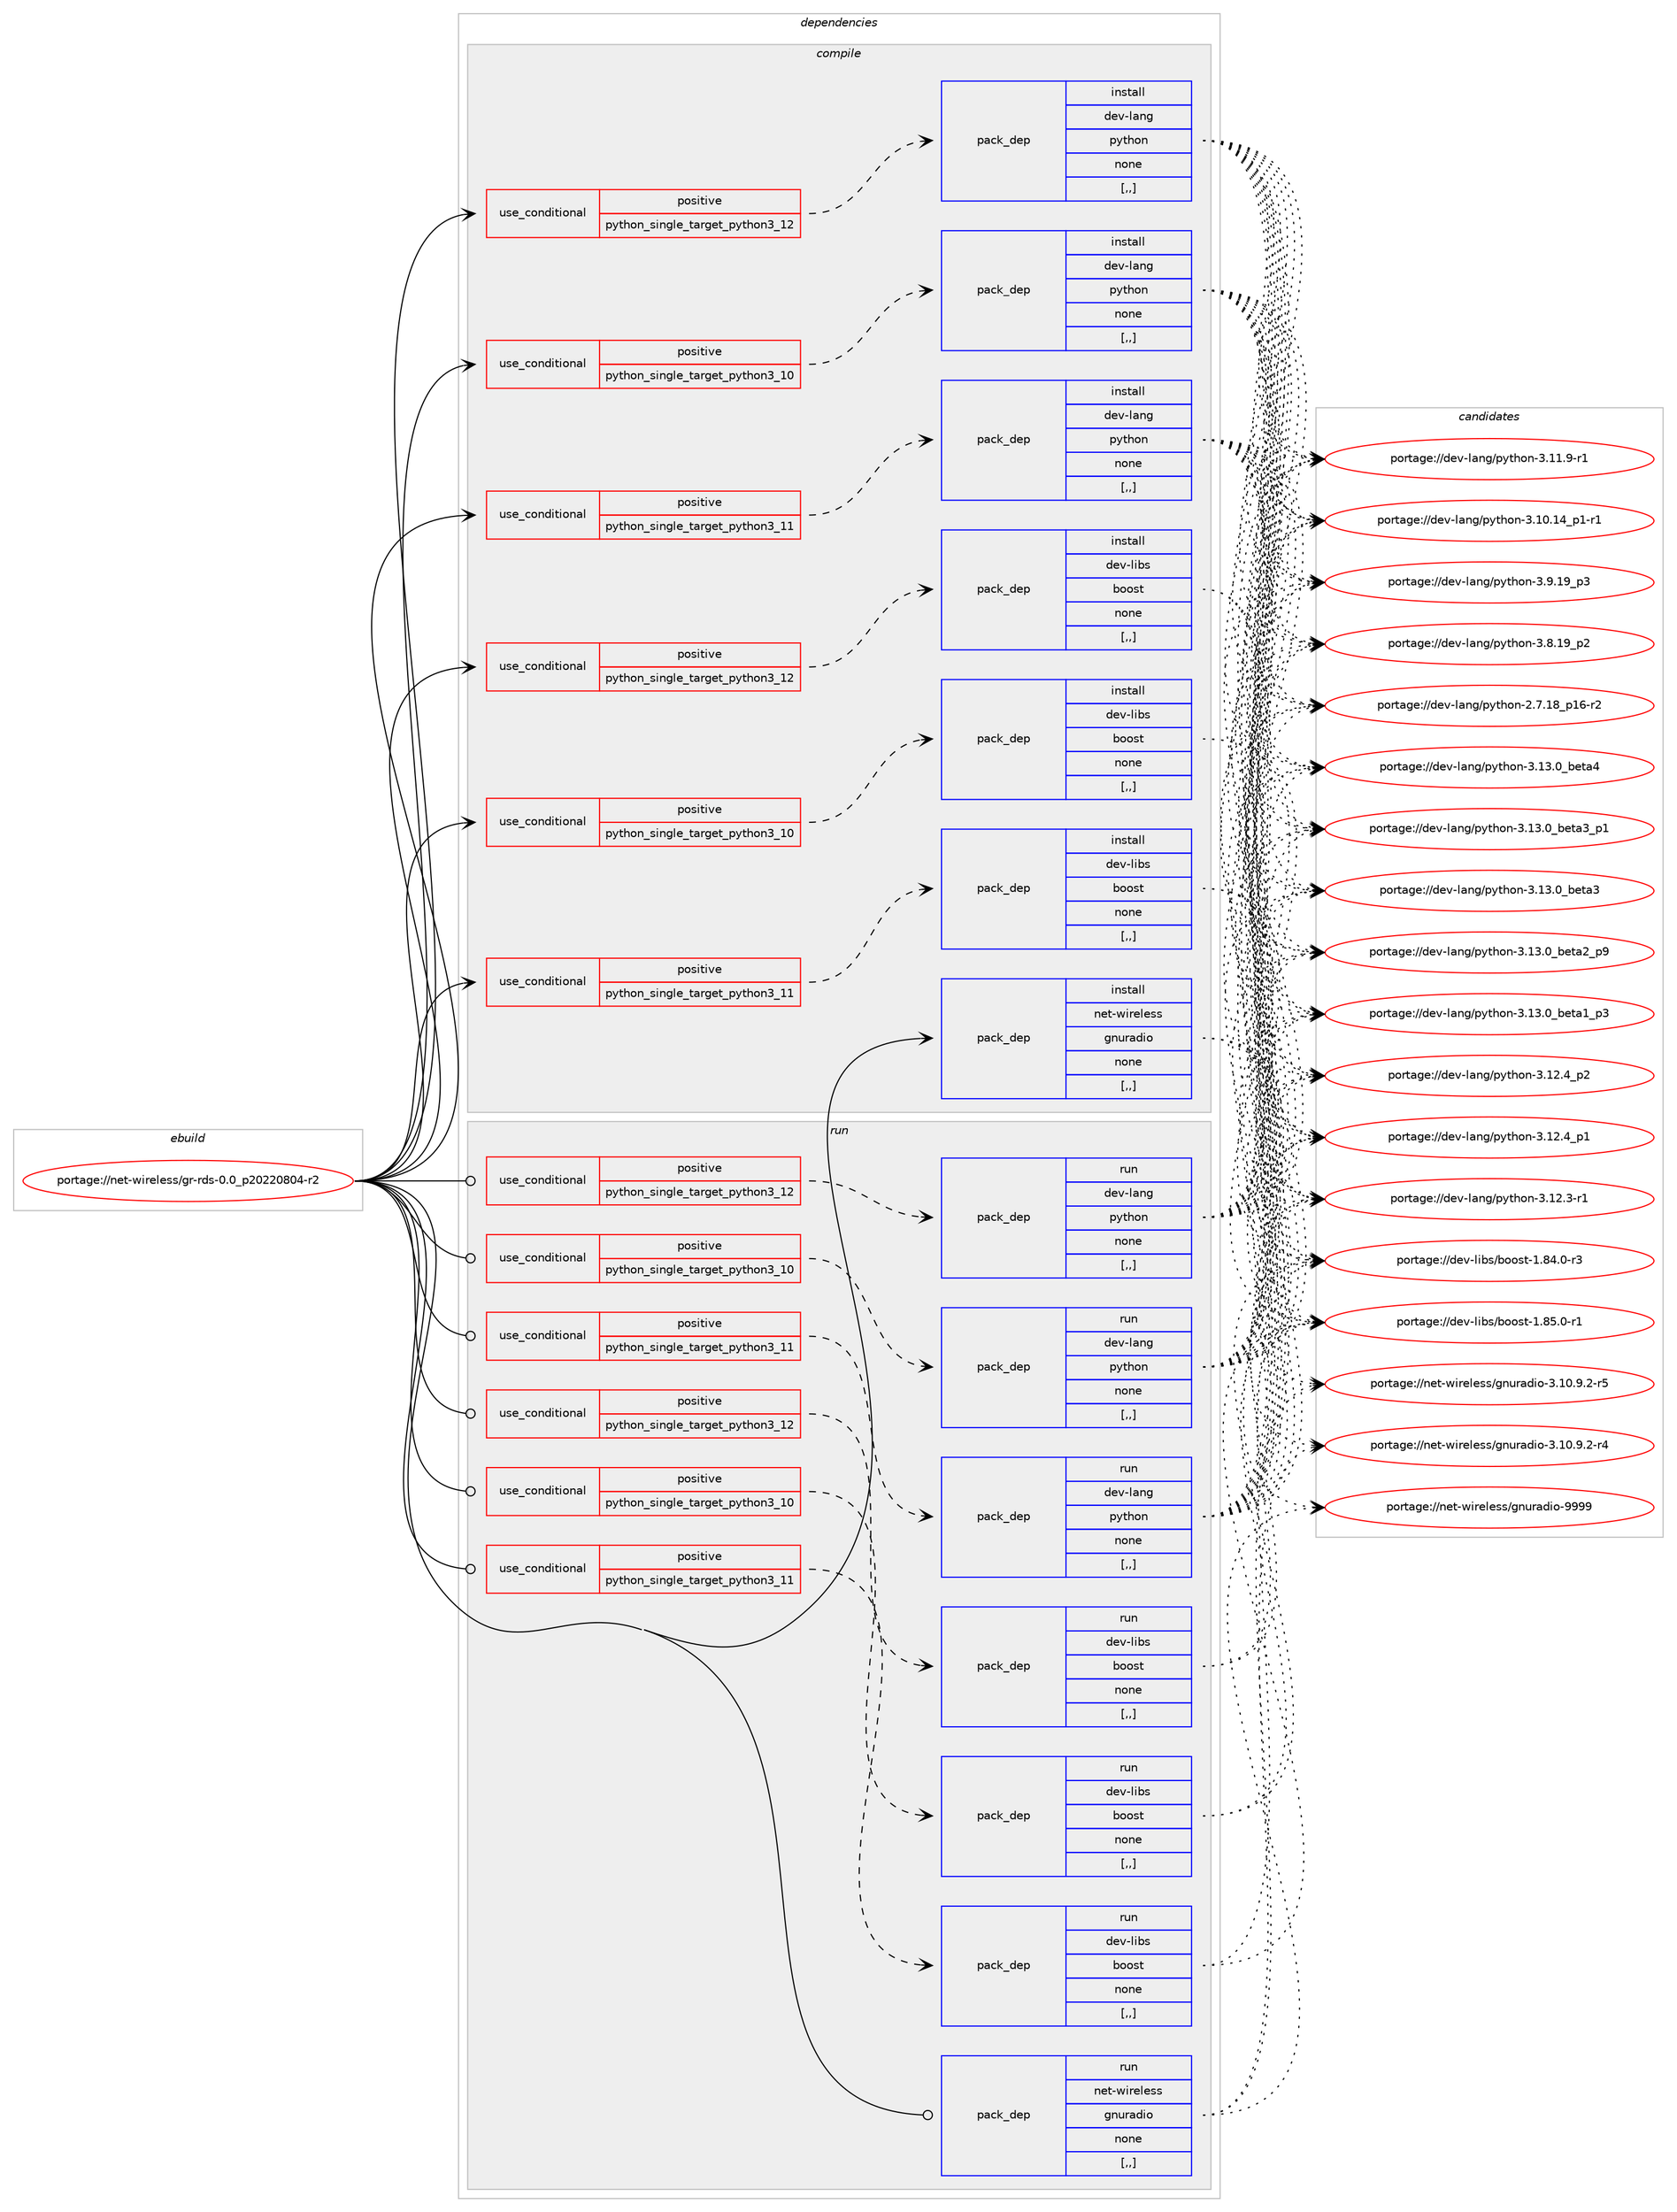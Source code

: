 digraph prolog {

# *************
# Graph options
# *************

newrank=true;
concentrate=true;
compound=true;
graph [rankdir=LR,fontname=Helvetica,fontsize=10,ranksep=1.5];#, ranksep=2.5, nodesep=0.2];
edge  [arrowhead=vee];
node  [fontname=Helvetica,fontsize=10];

# **********
# The ebuild
# **********

subgraph cluster_leftcol {
color=gray;
label=<<i>ebuild</i>>;
id [label="portage://net-wireless/gr-rds-0.0_p20220804-r2", color=red, width=4, href="../net-wireless/gr-rds-0.0_p20220804-r2.svg"];
}

# ****************
# The dependencies
# ****************

subgraph cluster_midcol {
color=gray;
label=<<i>dependencies</i>>;
subgraph cluster_compile {
fillcolor="#eeeeee";
style=filled;
label=<<i>compile</i>>;
subgraph cond103083 {
dependency389085 [label=<<TABLE BORDER="0" CELLBORDER="1" CELLSPACING="0" CELLPADDING="4"><TR><TD ROWSPAN="3" CELLPADDING="10">use_conditional</TD></TR><TR><TD>positive</TD></TR><TR><TD>python_single_target_python3_10</TD></TR></TABLE>>, shape=none, color=red];
subgraph pack283211 {
dependency389086 [label=<<TABLE BORDER="0" CELLBORDER="1" CELLSPACING="0" CELLPADDING="4" WIDTH="220"><TR><TD ROWSPAN="6" CELLPADDING="30">pack_dep</TD></TR><TR><TD WIDTH="110">install</TD></TR><TR><TD>dev-lang</TD></TR><TR><TD>python</TD></TR><TR><TD>none</TD></TR><TR><TD>[,,]</TD></TR></TABLE>>, shape=none, color=blue];
}
dependency389085:e -> dependency389086:w [weight=20,style="dashed",arrowhead="vee"];
}
id:e -> dependency389085:w [weight=20,style="solid",arrowhead="vee"];
subgraph cond103084 {
dependency389087 [label=<<TABLE BORDER="0" CELLBORDER="1" CELLSPACING="0" CELLPADDING="4"><TR><TD ROWSPAN="3" CELLPADDING="10">use_conditional</TD></TR><TR><TD>positive</TD></TR><TR><TD>python_single_target_python3_10</TD></TR></TABLE>>, shape=none, color=red];
subgraph pack283212 {
dependency389088 [label=<<TABLE BORDER="0" CELLBORDER="1" CELLSPACING="0" CELLPADDING="4" WIDTH="220"><TR><TD ROWSPAN="6" CELLPADDING="30">pack_dep</TD></TR><TR><TD WIDTH="110">install</TD></TR><TR><TD>dev-libs</TD></TR><TR><TD>boost</TD></TR><TR><TD>none</TD></TR><TR><TD>[,,]</TD></TR></TABLE>>, shape=none, color=blue];
}
dependency389087:e -> dependency389088:w [weight=20,style="dashed",arrowhead="vee"];
}
id:e -> dependency389087:w [weight=20,style="solid",arrowhead="vee"];
subgraph cond103085 {
dependency389089 [label=<<TABLE BORDER="0" CELLBORDER="1" CELLSPACING="0" CELLPADDING="4"><TR><TD ROWSPAN="3" CELLPADDING="10">use_conditional</TD></TR><TR><TD>positive</TD></TR><TR><TD>python_single_target_python3_11</TD></TR></TABLE>>, shape=none, color=red];
subgraph pack283213 {
dependency389090 [label=<<TABLE BORDER="0" CELLBORDER="1" CELLSPACING="0" CELLPADDING="4" WIDTH="220"><TR><TD ROWSPAN="6" CELLPADDING="30">pack_dep</TD></TR><TR><TD WIDTH="110">install</TD></TR><TR><TD>dev-lang</TD></TR><TR><TD>python</TD></TR><TR><TD>none</TD></TR><TR><TD>[,,]</TD></TR></TABLE>>, shape=none, color=blue];
}
dependency389089:e -> dependency389090:w [weight=20,style="dashed",arrowhead="vee"];
}
id:e -> dependency389089:w [weight=20,style="solid",arrowhead="vee"];
subgraph cond103086 {
dependency389091 [label=<<TABLE BORDER="0" CELLBORDER="1" CELLSPACING="0" CELLPADDING="4"><TR><TD ROWSPAN="3" CELLPADDING="10">use_conditional</TD></TR><TR><TD>positive</TD></TR><TR><TD>python_single_target_python3_11</TD></TR></TABLE>>, shape=none, color=red];
subgraph pack283214 {
dependency389092 [label=<<TABLE BORDER="0" CELLBORDER="1" CELLSPACING="0" CELLPADDING="4" WIDTH="220"><TR><TD ROWSPAN="6" CELLPADDING="30">pack_dep</TD></TR><TR><TD WIDTH="110">install</TD></TR><TR><TD>dev-libs</TD></TR><TR><TD>boost</TD></TR><TR><TD>none</TD></TR><TR><TD>[,,]</TD></TR></TABLE>>, shape=none, color=blue];
}
dependency389091:e -> dependency389092:w [weight=20,style="dashed",arrowhead="vee"];
}
id:e -> dependency389091:w [weight=20,style="solid",arrowhead="vee"];
subgraph cond103087 {
dependency389093 [label=<<TABLE BORDER="0" CELLBORDER="1" CELLSPACING="0" CELLPADDING="4"><TR><TD ROWSPAN="3" CELLPADDING="10">use_conditional</TD></TR><TR><TD>positive</TD></TR><TR><TD>python_single_target_python3_12</TD></TR></TABLE>>, shape=none, color=red];
subgraph pack283215 {
dependency389094 [label=<<TABLE BORDER="0" CELLBORDER="1" CELLSPACING="0" CELLPADDING="4" WIDTH="220"><TR><TD ROWSPAN="6" CELLPADDING="30">pack_dep</TD></TR><TR><TD WIDTH="110">install</TD></TR><TR><TD>dev-lang</TD></TR><TR><TD>python</TD></TR><TR><TD>none</TD></TR><TR><TD>[,,]</TD></TR></TABLE>>, shape=none, color=blue];
}
dependency389093:e -> dependency389094:w [weight=20,style="dashed",arrowhead="vee"];
}
id:e -> dependency389093:w [weight=20,style="solid",arrowhead="vee"];
subgraph cond103088 {
dependency389095 [label=<<TABLE BORDER="0" CELLBORDER="1" CELLSPACING="0" CELLPADDING="4"><TR><TD ROWSPAN="3" CELLPADDING="10">use_conditional</TD></TR><TR><TD>positive</TD></TR><TR><TD>python_single_target_python3_12</TD></TR></TABLE>>, shape=none, color=red];
subgraph pack283216 {
dependency389096 [label=<<TABLE BORDER="0" CELLBORDER="1" CELLSPACING="0" CELLPADDING="4" WIDTH="220"><TR><TD ROWSPAN="6" CELLPADDING="30">pack_dep</TD></TR><TR><TD WIDTH="110">install</TD></TR><TR><TD>dev-libs</TD></TR><TR><TD>boost</TD></TR><TR><TD>none</TD></TR><TR><TD>[,,]</TD></TR></TABLE>>, shape=none, color=blue];
}
dependency389095:e -> dependency389096:w [weight=20,style="dashed",arrowhead="vee"];
}
id:e -> dependency389095:w [weight=20,style="solid",arrowhead="vee"];
subgraph pack283217 {
dependency389097 [label=<<TABLE BORDER="0" CELLBORDER="1" CELLSPACING="0" CELLPADDING="4" WIDTH="220"><TR><TD ROWSPAN="6" CELLPADDING="30">pack_dep</TD></TR><TR><TD WIDTH="110">install</TD></TR><TR><TD>net-wireless</TD></TR><TR><TD>gnuradio</TD></TR><TR><TD>none</TD></TR><TR><TD>[,,]</TD></TR></TABLE>>, shape=none, color=blue];
}
id:e -> dependency389097:w [weight=20,style="solid",arrowhead="vee"];
}
subgraph cluster_compileandrun {
fillcolor="#eeeeee";
style=filled;
label=<<i>compile and run</i>>;
}
subgraph cluster_run {
fillcolor="#eeeeee";
style=filled;
label=<<i>run</i>>;
subgraph cond103089 {
dependency389098 [label=<<TABLE BORDER="0" CELLBORDER="1" CELLSPACING="0" CELLPADDING="4"><TR><TD ROWSPAN="3" CELLPADDING="10">use_conditional</TD></TR><TR><TD>positive</TD></TR><TR><TD>python_single_target_python3_10</TD></TR></TABLE>>, shape=none, color=red];
subgraph pack283218 {
dependency389099 [label=<<TABLE BORDER="0" CELLBORDER="1" CELLSPACING="0" CELLPADDING="4" WIDTH="220"><TR><TD ROWSPAN="6" CELLPADDING="30">pack_dep</TD></TR><TR><TD WIDTH="110">run</TD></TR><TR><TD>dev-lang</TD></TR><TR><TD>python</TD></TR><TR><TD>none</TD></TR><TR><TD>[,,]</TD></TR></TABLE>>, shape=none, color=blue];
}
dependency389098:e -> dependency389099:w [weight=20,style="dashed",arrowhead="vee"];
}
id:e -> dependency389098:w [weight=20,style="solid",arrowhead="odot"];
subgraph cond103090 {
dependency389100 [label=<<TABLE BORDER="0" CELLBORDER="1" CELLSPACING="0" CELLPADDING="4"><TR><TD ROWSPAN="3" CELLPADDING="10">use_conditional</TD></TR><TR><TD>positive</TD></TR><TR><TD>python_single_target_python3_10</TD></TR></TABLE>>, shape=none, color=red];
subgraph pack283219 {
dependency389101 [label=<<TABLE BORDER="0" CELLBORDER="1" CELLSPACING="0" CELLPADDING="4" WIDTH="220"><TR><TD ROWSPAN="6" CELLPADDING="30">pack_dep</TD></TR><TR><TD WIDTH="110">run</TD></TR><TR><TD>dev-libs</TD></TR><TR><TD>boost</TD></TR><TR><TD>none</TD></TR><TR><TD>[,,]</TD></TR></TABLE>>, shape=none, color=blue];
}
dependency389100:e -> dependency389101:w [weight=20,style="dashed",arrowhead="vee"];
}
id:e -> dependency389100:w [weight=20,style="solid",arrowhead="odot"];
subgraph cond103091 {
dependency389102 [label=<<TABLE BORDER="0" CELLBORDER="1" CELLSPACING="0" CELLPADDING="4"><TR><TD ROWSPAN="3" CELLPADDING="10">use_conditional</TD></TR><TR><TD>positive</TD></TR><TR><TD>python_single_target_python3_11</TD></TR></TABLE>>, shape=none, color=red];
subgraph pack283220 {
dependency389103 [label=<<TABLE BORDER="0" CELLBORDER="1" CELLSPACING="0" CELLPADDING="4" WIDTH="220"><TR><TD ROWSPAN="6" CELLPADDING="30">pack_dep</TD></TR><TR><TD WIDTH="110">run</TD></TR><TR><TD>dev-lang</TD></TR><TR><TD>python</TD></TR><TR><TD>none</TD></TR><TR><TD>[,,]</TD></TR></TABLE>>, shape=none, color=blue];
}
dependency389102:e -> dependency389103:w [weight=20,style="dashed",arrowhead="vee"];
}
id:e -> dependency389102:w [weight=20,style="solid",arrowhead="odot"];
subgraph cond103092 {
dependency389104 [label=<<TABLE BORDER="0" CELLBORDER="1" CELLSPACING="0" CELLPADDING="4"><TR><TD ROWSPAN="3" CELLPADDING="10">use_conditional</TD></TR><TR><TD>positive</TD></TR><TR><TD>python_single_target_python3_11</TD></TR></TABLE>>, shape=none, color=red];
subgraph pack283221 {
dependency389105 [label=<<TABLE BORDER="0" CELLBORDER="1" CELLSPACING="0" CELLPADDING="4" WIDTH="220"><TR><TD ROWSPAN="6" CELLPADDING="30">pack_dep</TD></TR><TR><TD WIDTH="110">run</TD></TR><TR><TD>dev-libs</TD></TR><TR><TD>boost</TD></TR><TR><TD>none</TD></TR><TR><TD>[,,]</TD></TR></TABLE>>, shape=none, color=blue];
}
dependency389104:e -> dependency389105:w [weight=20,style="dashed",arrowhead="vee"];
}
id:e -> dependency389104:w [weight=20,style="solid",arrowhead="odot"];
subgraph cond103093 {
dependency389106 [label=<<TABLE BORDER="0" CELLBORDER="1" CELLSPACING="0" CELLPADDING="4"><TR><TD ROWSPAN="3" CELLPADDING="10">use_conditional</TD></TR><TR><TD>positive</TD></TR><TR><TD>python_single_target_python3_12</TD></TR></TABLE>>, shape=none, color=red];
subgraph pack283222 {
dependency389107 [label=<<TABLE BORDER="0" CELLBORDER="1" CELLSPACING="0" CELLPADDING="4" WIDTH="220"><TR><TD ROWSPAN="6" CELLPADDING="30">pack_dep</TD></TR><TR><TD WIDTH="110">run</TD></TR><TR><TD>dev-lang</TD></TR><TR><TD>python</TD></TR><TR><TD>none</TD></TR><TR><TD>[,,]</TD></TR></TABLE>>, shape=none, color=blue];
}
dependency389106:e -> dependency389107:w [weight=20,style="dashed",arrowhead="vee"];
}
id:e -> dependency389106:w [weight=20,style="solid",arrowhead="odot"];
subgraph cond103094 {
dependency389108 [label=<<TABLE BORDER="0" CELLBORDER="1" CELLSPACING="0" CELLPADDING="4"><TR><TD ROWSPAN="3" CELLPADDING="10">use_conditional</TD></TR><TR><TD>positive</TD></TR><TR><TD>python_single_target_python3_12</TD></TR></TABLE>>, shape=none, color=red];
subgraph pack283223 {
dependency389109 [label=<<TABLE BORDER="0" CELLBORDER="1" CELLSPACING="0" CELLPADDING="4" WIDTH="220"><TR><TD ROWSPAN="6" CELLPADDING="30">pack_dep</TD></TR><TR><TD WIDTH="110">run</TD></TR><TR><TD>dev-libs</TD></TR><TR><TD>boost</TD></TR><TR><TD>none</TD></TR><TR><TD>[,,]</TD></TR></TABLE>>, shape=none, color=blue];
}
dependency389108:e -> dependency389109:w [weight=20,style="dashed",arrowhead="vee"];
}
id:e -> dependency389108:w [weight=20,style="solid",arrowhead="odot"];
subgraph pack283224 {
dependency389110 [label=<<TABLE BORDER="0" CELLBORDER="1" CELLSPACING="0" CELLPADDING="4" WIDTH="220"><TR><TD ROWSPAN="6" CELLPADDING="30">pack_dep</TD></TR><TR><TD WIDTH="110">run</TD></TR><TR><TD>net-wireless</TD></TR><TR><TD>gnuradio</TD></TR><TR><TD>none</TD></TR><TR><TD>[,,]</TD></TR></TABLE>>, shape=none, color=blue];
}
id:e -> dependency389110:w [weight=20,style="solid",arrowhead="odot"];
}
}

# **************
# The candidates
# **************

subgraph cluster_choices {
rank=same;
color=gray;
label=<<i>candidates</i>>;

subgraph choice283211 {
color=black;
nodesep=1;
choice1001011184510897110103471121211161041111104551464951464895981011169752 [label="portage://dev-lang/python-3.13.0_beta4", color=red, width=4,href="../dev-lang/python-3.13.0_beta4.svg"];
choice10010111845108971101034711212111610411111045514649514648959810111697519511249 [label="portage://dev-lang/python-3.13.0_beta3_p1", color=red, width=4,href="../dev-lang/python-3.13.0_beta3_p1.svg"];
choice1001011184510897110103471121211161041111104551464951464895981011169751 [label="portage://dev-lang/python-3.13.0_beta3", color=red, width=4,href="../dev-lang/python-3.13.0_beta3.svg"];
choice10010111845108971101034711212111610411111045514649514648959810111697509511257 [label="portage://dev-lang/python-3.13.0_beta2_p9", color=red, width=4,href="../dev-lang/python-3.13.0_beta2_p9.svg"];
choice10010111845108971101034711212111610411111045514649514648959810111697499511251 [label="portage://dev-lang/python-3.13.0_beta1_p3", color=red, width=4,href="../dev-lang/python-3.13.0_beta1_p3.svg"];
choice100101118451089711010347112121116104111110455146495046529511250 [label="portage://dev-lang/python-3.12.4_p2", color=red, width=4,href="../dev-lang/python-3.12.4_p2.svg"];
choice100101118451089711010347112121116104111110455146495046529511249 [label="portage://dev-lang/python-3.12.4_p1", color=red, width=4,href="../dev-lang/python-3.12.4_p1.svg"];
choice100101118451089711010347112121116104111110455146495046514511449 [label="portage://dev-lang/python-3.12.3-r1", color=red, width=4,href="../dev-lang/python-3.12.3-r1.svg"];
choice100101118451089711010347112121116104111110455146494946574511449 [label="portage://dev-lang/python-3.11.9-r1", color=red, width=4,href="../dev-lang/python-3.11.9-r1.svg"];
choice100101118451089711010347112121116104111110455146494846495295112494511449 [label="portage://dev-lang/python-3.10.14_p1-r1", color=red, width=4,href="../dev-lang/python-3.10.14_p1-r1.svg"];
choice100101118451089711010347112121116104111110455146574649579511251 [label="portage://dev-lang/python-3.9.19_p3", color=red, width=4,href="../dev-lang/python-3.9.19_p3.svg"];
choice100101118451089711010347112121116104111110455146564649579511250 [label="portage://dev-lang/python-3.8.19_p2", color=red, width=4,href="../dev-lang/python-3.8.19_p2.svg"];
choice100101118451089711010347112121116104111110455046554649569511249544511450 [label="portage://dev-lang/python-2.7.18_p16-r2", color=red, width=4,href="../dev-lang/python-2.7.18_p16-r2.svg"];
dependency389086:e -> choice1001011184510897110103471121211161041111104551464951464895981011169752:w [style=dotted,weight="100"];
dependency389086:e -> choice10010111845108971101034711212111610411111045514649514648959810111697519511249:w [style=dotted,weight="100"];
dependency389086:e -> choice1001011184510897110103471121211161041111104551464951464895981011169751:w [style=dotted,weight="100"];
dependency389086:e -> choice10010111845108971101034711212111610411111045514649514648959810111697509511257:w [style=dotted,weight="100"];
dependency389086:e -> choice10010111845108971101034711212111610411111045514649514648959810111697499511251:w [style=dotted,weight="100"];
dependency389086:e -> choice100101118451089711010347112121116104111110455146495046529511250:w [style=dotted,weight="100"];
dependency389086:e -> choice100101118451089711010347112121116104111110455146495046529511249:w [style=dotted,weight="100"];
dependency389086:e -> choice100101118451089711010347112121116104111110455146495046514511449:w [style=dotted,weight="100"];
dependency389086:e -> choice100101118451089711010347112121116104111110455146494946574511449:w [style=dotted,weight="100"];
dependency389086:e -> choice100101118451089711010347112121116104111110455146494846495295112494511449:w [style=dotted,weight="100"];
dependency389086:e -> choice100101118451089711010347112121116104111110455146574649579511251:w [style=dotted,weight="100"];
dependency389086:e -> choice100101118451089711010347112121116104111110455146564649579511250:w [style=dotted,weight="100"];
dependency389086:e -> choice100101118451089711010347112121116104111110455046554649569511249544511450:w [style=dotted,weight="100"];
}
subgraph choice283212 {
color=black;
nodesep=1;
choice10010111845108105981154798111111115116454946565346484511449 [label="portage://dev-libs/boost-1.85.0-r1", color=red, width=4,href="../dev-libs/boost-1.85.0-r1.svg"];
choice10010111845108105981154798111111115116454946565246484511451 [label="portage://dev-libs/boost-1.84.0-r3", color=red, width=4,href="../dev-libs/boost-1.84.0-r3.svg"];
dependency389088:e -> choice10010111845108105981154798111111115116454946565346484511449:w [style=dotted,weight="100"];
dependency389088:e -> choice10010111845108105981154798111111115116454946565246484511451:w [style=dotted,weight="100"];
}
subgraph choice283213 {
color=black;
nodesep=1;
choice1001011184510897110103471121211161041111104551464951464895981011169752 [label="portage://dev-lang/python-3.13.0_beta4", color=red, width=4,href="../dev-lang/python-3.13.0_beta4.svg"];
choice10010111845108971101034711212111610411111045514649514648959810111697519511249 [label="portage://dev-lang/python-3.13.0_beta3_p1", color=red, width=4,href="../dev-lang/python-3.13.0_beta3_p1.svg"];
choice1001011184510897110103471121211161041111104551464951464895981011169751 [label="portage://dev-lang/python-3.13.0_beta3", color=red, width=4,href="../dev-lang/python-3.13.0_beta3.svg"];
choice10010111845108971101034711212111610411111045514649514648959810111697509511257 [label="portage://dev-lang/python-3.13.0_beta2_p9", color=red, width=4,href="../dev-lang/python-3.13.0_beta2_p9.svg"];
choice10010111845108971101034711212111610411111045514649514648959810111697499511251 [label="portage://dev-lang/python-3.13.0_beta1_p3", color=red, width=4,href="../dev-lang/python-3.13.0_beta1_p3.svg"];
choice100101118451089711010347112121116104111110455146495046529511250 [label="portage://dev-lang/python-3.12.4_p2", color=red, width=4,href="../dev-lang/python-3.12.4_p2.svg"];
choice100101118451089711010347112121116104111110455146495046529511249 [label="portage://dev-lang/python-3.12.4_p1", color=red, width=4,href="../dev-lang/python-3.12.4_p1.svg"];
choice100101118451089711010347112121116104111110455146495046514511449 [label="portage://dev-lang/python-3.12.3-r1", color=red, width=4,href="../dev-lang/python-3.12.3-r1.svg"];
choice100101118451089711010347112121116104111110455146494946574511449 [label="portage://dev-lang/python-3.11.9-r1", color=red, width=4,href="../dev-lang/python-3.11.9-r1.svg"];
choice100101118451089711010347112121116104111110455146494846495295112494511449 [label="portage://dev-lang/python-3.10.14_p1-r1", color=red, width=4,href="../dev-lang/python-3.10.14_p1-r1.svg"];
choice100101118451089711010347112121116104111110455146574649579511251 [label="portage://dev-lang/python-3.9.19_p3", color=red, width=4,href="../dev-lang/python-3.9.19_p3.svg"];
choice100101118451089711010347112121116104111110455146564649579511250 [label="portage://dev-lang/python-3.8.19_p2", color=red, width=4,href="../dev-lang/python-3.8.19_p2.svg"];
choice100101118451089711010347112121116104111110455046554649569511249544511450 [label="portage://dev-lang/python-2.7.18_p16-r2", color=red, width=4,href="../dev-lang/python-2.7.18_p16-r2.svg"];
dependency389090:e -> choice1001011184510897110103471121211161041111104551464951464895981011169752:w [style=dotted,weight="100"];
dependency389090:e -> choice10010111845108971101034711212111610411111045514649514648959810111697519511249:w [style=dotted,weight="100"];
dependency389090:e -> choice1001011184510897110103471121211161041111104551464951464895981011169751:w [style=dotted,weight="100"];
dependency389090:e -> choice10010111845108971101034711212111610411111045514649514648959810111697509511257:w [style=dotted,weight="100"];
dependency389090:e -> choice10010111845108971101034711212111610411111045514649514648959810111697499511251:w [style=dotted,weight="100"];
dependency389090:e -> choice100101118451089711010347112121116104111110455146495046529511250:w [style=dotted,weight="100"];
dependency389090:e -> choice100101118451089711010347112121116104111110455146495046529511249:w [style=dotted,weight="100"];
dependency389090:e -> choice100101118451089711010347112121116104111110455146495046514511449:w [style=dotted,weight="100"];
dependency389090:e -> choice100101118451089711010347112121116104111110455146494946574511449:w [style=dotted,weight="100"];
dependency389090:e -> choice100101118451089711010347112121116104111110455146494846495295112494511449:w [style=dotted,weight="100"];
dependency389090:e -> choice100101118451089711010347112121116104111110455146574649579511251:w [style=dotted,weight="100"];
dependency389090:e -> choice100101118451089711010347112121116104111110455146564649579511250:w [style=dotted,weight="100"];
dependency389090:e -> choice100101118451089711010347112121116104111110455046554649569511249544511450:w [style=dotted,weight="100"];
}
subgraph choice283214 {
color=black;
nodesep=1;
choice10010111845108105981154798111111115116454946565346484511449 [label="portage://dev-libs/boost-1.85.0-r1", color=red, width=4,href="../dev-libs/boost-1.85.0-r1.svg"];
choice10010111845108105981154798111111115116454946565246484511451 [label="portage://dev-libs/boost-1.84.0-r3", color=red, width=4,href="../dev-libs/boost-1.84.0-r3.svg"];
dependency389092:e -> choice10010111845108105981154798111111115116454946565346484511449:w [style=dotted,weight="100"];
dependency389092:e -> choice10010111845108105981154798111111115116454946565246484511451:w [style=dotted,weight="100"];
}
subgraph choice283215 {
color=black;
nodesep=1;
choice1001011184510897110103471121211161041111104551464951464895981011169752 [label="portage://dev-lang/python-3.13.0_beta4", color=red, width=4,href="../dev-lang/python-3.13.0_beta4.svg"];
choice10010111845108971101034711212111610411111045514649514648959810111697519511249 [label="portage://dev-lang/python-3.13.0_beta3_p1", color=red, width=4,href="../dev-lang/python-3.13.0_beta3_p1.svg"];
choice1001011184510897110103471121211161041111104551464951464895981011169751 [label="portage://dev-lang/python-3.13.0_beta3", color=red, width=4,href="../dev-lang/python-3.13.0_beta3.svg"];
choice10010111845108971101034711212111610411111045514649514648959810111697509511257 [label="portage://dev-lang/python-3.13.0_beta2_p9", color=red, width=4,href="../dev-lang/python-3.13.0_beta2_p9.svg"];
choice10010111845108971101034711212111610411111045514649514648959810111697499511251 [label="portage://dev-lang/python-3.13.0_beta1_p3", color=red, width=4,href="../dev-lang/python-3.13.0_beta1_p3.svg"];
choice100101118451089711010347112121116104111110455146495046529511250 [label="portage://dev-lang/python-3.12.4_p2", color=red, width=4,href="../dev-lang/python-3.12.4_p2.svg"];
choice100101118451089711010347112121116104111110455146495046529511249 [label="portage://dev-lang/python-3.12.4_p1", color=red, width=4,href="../dev-lang/python-3.12.4_p1.svg"];
choice100101118451089711010347112121116104111110455146495046514511449 [label="portage://dev-lang/python-3.12.3-r1", color=red, width=4,href="../dev-lang/python-3.12.3-r1.svg"];
choice100101118451089711010347112121116104111110455146494946574511449 [label="portage://dev-lang/python-3.11.9-r1", color=red, width=4,href="../dev-lang/python-3.11.9-r1.svg"];
choice100101118451089711010347112121116104111110455146494846495295112494511449 [label="portage://dev-lang/python-3.10.14_p1-r1", color=red, width=4,href="../dev-lang/python-3.10.14_p1-r1.svg"];
choice100101118451089711010347112121116104111110455146574649579511251 [label="portage://dev-lang/python-3.9.19_p3", color=red, width=4,href="../dev-lang/python-3.9.19_p3.svg"];
choice100101118451089711010347112121116104111110455146564649579511250 [label="portage://dev-lang/python-3.8.19_p2", color=red, width=4,href="../dev-lang/python-3.8.19_p2.svg"];
choice100101118451089711010347112121116104111110455046554649569511249544511450 [label="portage://dev-lang/python-2.7.18_p16-r2", color=red, width=4,href="../dev-lang/python-2.7.18_p16-r2.svg"];
dependency389094:e -> choice1001011184510897110103471121211161041111104551464951464895981011169752:w [style=dotted,weight="100"];
dependency389094:e -> choice10010111845108971101034711212111610411111045514649514648959810111697519511249:w [style=dotted,weight="100"];
dependency389094:e -> choice1001011184510897110103471121211161041111104551464951464895981011169751:w [style=dotted,weight="100"];
dependency389094:e -> choice10010111845108971101034711212111610411111045514649514648959810111697509511257:w [style=dotted,weight="100"];
dependency389094:e -> choice10010111845108971101034711212111610411111045514649514648959810111697499511251:w [style=dotted,weight="100"];
dependency389094:e -> choice100101118451089711010347112121116104111110455146495046529511250:w [style=dotted,weight="100"];
dependency389094:e -> choice100101118451089711010347112121116104111110455146495046529511249:w [style=dotted,weight="100"];
dependency389094:e -> choice100101118451089711010347112121116104111110455146495046514511449:w [style=dotted,weight="100"];
dependency389094:e -> choice100101118451089711010347112121116104111110455146494946574511449:w [style=dotted,weight="100"];
dependency389094:e -> choice100101118451089711010347112121116104111110455146494846495295112494511449:w [style=dotted,weight="100"];
dependency389094:e -> choice100101118451089711010347112121116104111110455146574649579511251:w [style=dotted,weight="100"];
dependency389094:e -> choice100101118451089711010347112121116104111110455146564649579511250:w [style=dotted,weight="100"];
dependency389094:e -> choice100101118451089711010347112121116104111110455046554649569511249544511450:w [style=dotted,weight="100"];
}
subgraph choice283216 {
color=black;
nodesep=1;
choice10010111845108105981154798111111115116454946565346484511449 [label="portage://dev-libs/boost-1.85.0-r1", color=red, width=4,href="../dev-libs/boost-1.85.0-r1.svg"];
choice10010111845108105981154798111111115116454946565246484511451 [label="portage://dev-libs/boost-1.84.0-r3", color=red, width=4,href="../dev-libs/boost-1.84.0-r3.svg"];
dependency389096:e -> choice10010111845108105981154798111111115116454946565346484511449:w [style=dotted,weight="100"];
dependency389096:e -> choice10010111845108105981154798111111115116454946565246484511451:w [style=dotted,weight="100"];
}
subgraph choice283217 {
color=black;
nodesep=1;
choice1101011164511910511410110810111511547103110117114971001051114557575757 [label="portage://net-wireless/gnuradio-9999", color=red, width=4,href="../net-wireless/gnuradio-9999.svg"];
choice1101011164511910511410110810111511547103110117114971001051114551464948465746504511453 [label="portage://net-wireless/gnuradio-3.10.9.2-r5", color=red, width=4,href="../net-wireless/gnuradio-3.10.9.2-r5.svg"];
choice1101011164511910511410110810111511547103110117114971001051114551464948465746504511452 [label="portage://net-wireless/gnuradio-3.10.9.2-r4", color=red, width=4,href="../net-wireless/gnuradio-3.10.9.2-r4.svg"];
dependency389097:e -> choice1101011164511910511410110810111511547103110117114971001051114557575757:w [style=dotted,weight="100"];
dependency389097:e -> choice1101011164511910511410110810111511547103110117114971001051114551464948465746504511453:w [style=dotted,weight="100"];
dependency389097:e -> choice1101011164511910511410110810111511547103110117114971001051114551464948465746504511452:w [style=dotted,weight="100"];
}
subgraph choice283218 {
color=black;
nodesep=1;
choice1001011184510897110103471121211161041111104551464951464895981011169752 [label="portage://dev-lang/python-3.13.0_beta4", color=red, width=4,href="../dev-lang/python-3.13.0_beta4.svg"];
choice10010111845108971101034711212111610411111045514649514648959810111697519511249 [label="portage://dev-lang/python-3.13.0_beta3_p1", color=red, width=4,href="../dev-lang/python-3.13.0_beta3_p1.svg"];
choice1001011184510897110103471121211161041111104551464951464895981011169751 [label="portage://dev-lang/python-3.13.0_beta3", color=red, width=4,href="../dev-lang/python-3.13.0_beta3.svg"];
choice10010111845108971101034711212111610411111045514649514648959810111697509511257 [label="portage://dev-lang/python-3.13.0_beta2_p9", color=red, width=4,href="../dev-lang/python-3.13.0_beta2_p9.svg"];
choice10010111845108971101034711212111610411111045514649514648959810111697499511251 [label="portage://dev-lang/python-3.13.0_beta1_p3", color=red, width=4,href="../dev-lang/python-3.13.0_beta1_p3.svg"];
choice100101118451089711010347112121116104111110455146495046529511250 [label="portage://dev-lang/python-3.12.4_p2", color=red, width=4,href="../dev-lang/python-3.12.4_p2.svg"];
choice100101118451089711010347112121116104111110455146495046529511249 [label="portage://dev-lang/python-3.12.4_p1", color=red, width=4,href="../dev-lang/python-3.12.4_p1.svg"];
choice100101118451089711010347112121116104111110455146495046514511449 [label="portage://dev-lang/python-3.12.3-r1", color=red, width=4,href="../dev-lang/python-3.12.3-r1.svg"];
choice100101118451089711010347112121116104111110455146494946574511449 [label="portage://dev-lang/python-3.11.9-r1", color=red, width=4,href="../dev-lang/python-3.11.9-r1.svg"];
choice100101118451089711010347112121116104111110455146494846495295112494511449 [label="portage://dev-lang/python-3.10.14_p1-r1", color=red, width=4,href="../dev-lang/python-3.10.14_p1-r1.svg"];
choice100101118451089711010347112121116104111110455146574649579511251 [label="portage://dev-lang/python-3.9.19_p3", color=red, width=4,href="../dev-lang/python-3.9.19_p3.svg"];
choice100101118451089711010347112121116104111110455146564649579511250 [label="portage://dev-lang/python-3.8.19_p2", color=red, width=4,href="../dev-lang/python-3.8.19_p2.svg"];
choice100101118451089711010347112121116104111110455046554649569511249544511450 [label="portage://dev-lang/python-2.7.18_p16-r2", color=red, width=4,href="../dev-lang/python-2.7.18_p16-r2.svg"];
dependency389099:e -> choice1001011184510897110103471121211161041111104551464951464895981011169752:w [style=dotted,weight="100"];
dependency389099:e -> choice10010111845108971101034711212111610411111045514649514648959810111697519511249:w [style=dotted,weight="100"];
dependency389099:e -> choice1001011184510897110103471121211161041111104551464951464895981011169751:w [style=dotted,weight="100"];
dependency389099:e -> choice10010111845108971101034711212111610411111045514649514648959810111697509511257:w [style=dotted,weight="100"];
dependency389099:e -> choice10010111845108971101034711212111610411111045514649514648959810111697499511251:w [style=dotted,weight="100"];
dependency389099:e -> choice100101118451089711010347112121116104111110455146495046529511250:w [style=dotted,weight="100"];
dependency389099:e -> choice100101118451089711010347112121116104111110455146495046529511249:w [style=dotted,weight="100"];
dependency389099:e -> choice100101118451089711010347112121116104111110455146495046514511449:w [style=dotted,weight="100"];
dependency389099:e -> choice100101118451089711010347112121116104111110455146494946574511449:w [style=dotted,weight="100"];
dependency389099:e -> choice100101118451089711010347112121116104111110455146494846495295112494511449:w [style=dotted,weight="100"];
dependency389099:e -> choice100101118451089711010347112121116104111110455146574649579511251:w [style=dotted,weight="100"];
dependency389099:e -> choice100101118451089711010347112121116104111110455146564649579511250:w [style=dotted,weight="100"];
dependency389099:e -> choice100101118451089711010347112121116104111110455046554649569511249544511450:w [style=dotted,weight="100"];
}
subgraph choice283219 {
color=black;
nodesep=1;
choice10010111845108105981154798111111115116454946565346484511449 [label="portage://dev-libs/boost-1.85.0-r1", color=red, width=4,href="../dev-libs/boost-1.85.0-r1.svg"];
choice10010111845108105981154798111111115116454946565246484511451 [label="portage://dev-libs/boost-1.84.0-r3", color=red, width=4,href="../dev-libs/boost-1.84.0-r3.svg"];
dependency389101:e -> choice10010111845108105981154798111111115116454946565346484511449:w [style=dotted,weight="100"];
dependency389101:e -> choice10010111845108105981154798111111115116454946565246484511451:w [style=dotted,weight="100"];
}
subgraph choice283220 {
color=black;
nodesep=1;
choice1001011184510897110103471121211161041111104551464951464895981011169752 [label="portage://dev-lang/python-3.13.0_beta4", color=red, width=4,href="../dev-lang/python-3.13.0_beta4.svg"];
choice10010111845108971101034711212111610411111045514649514648959810111697519511249 [label="portage://dev-lang/python-3.13.0_beta3_p1", color=red, width=4,href="../dev-lang/python-3.13.0_beta3_p1.svg"];
choice1001011184510897110103471121211161041111104551464951464895981011169751 [label="portage://dev-lang/python-3.13.0_beta3", color=red, width=4,href="../dev-lang/python-3.13.0_beta3.svg"];
choice10010111845108971101034711212111610411111045514649514648959810111697509511257 [label="portage://dev-lang/python-3.13.0_beta2_p9", color=red, width=4,href="../dev-lang/python-3.13.0_beta2_p9.svg"];
choice10010111845108971101034711212111610411111045514649514648959810111697499511251 [label="portage://dev-lang/python-3.13.0_beta1_p3", color=red, width=4,href="../dev-lang/python-3.13.0_beta1_p3.svg"];
choice100101118451089711010347112121116104111110455146495046529511250 [label="portage://dev-lang/python-3.12.4_p2", color=red, width=4,href="../dev-lang/python-3.12.4_p2.svg"];
choice100101118451089711010347112121116104111110455146495046529511249 [label="portage://dev-lang/python-3.12.4_p1", color=red, width=4,href="../dev-lang/python-3.12.4_p1.svg"];
choice100101118451089711010347112121116104111110455146495046514511449 [label="portage://dev-lang/python-3.12.3-r1", color=red, width=4,href="../dev-lang/python-3.12.3-r1.svg"];
choice100101118451089711010347112121116104111110455146494946574511449 [label="portage://dev-lang/python-3.11.9-r1", color=red, width=4,href="../dev-lang/python-3.11.9-r1.svg"];
choice100101118451089711010347112121116104111110455146494846495295112494511449 [label="portage://dev-lang/python-3.10.14_p1-r1", color=red, width=4,href="../dev-lang/python-3.10.14_p1-r1.svg"];
choice100101118451089711010347112121116104111110455146574649579511251 [label="portage://dev-lang/python-3.9.19_p3", color=red, width=4,href="../dev-lang/python-3.9.19_p3.svg"];
choice100101118451089711010347112121116104111110455146564649579511250 [label="portage://dev-lang/python-3.8.19_p2", color=red, width=4,href="../dev-lang/python-3.8.19_p2.svg"];
choice100101118451089711010347112121116104111110455046554649569511249544511450 [label="portage://dev-lang/python-2.7.18_p16-r2", color=red, width=4,href="../dev-lang/python-2.7.18_p16-r2.svg"];
dependency389103:e -> choice1001011184510897110103471121211161041111104551464951464895981011169752:w [style=dotted,weight="100"];
dependency389103:e -> choice10010111845108971101034711212111610411111045514649514648959810111697519511249:w [style=dotted,weight="100"];
dependency389103:e -> choice1001011184510897110103471121211161041111104551464951464895981011169751:w [style=dotted,weight="100"];
dependency389103:e -> choice10010111845108971101034711212111610411111045514649514648959810111697509511257:w [style=dotted,weight="100"];
dependency389103:e -> choice10010111845108971101034711212111610411111045514649514648959810111697499511251:w [style=dotted,weight="100"];
dependency389103:e -> choice100101118451089711010347112121116104111110455146495046529511250:w [style=dotted,weight="100"];
dependency389103:e -> choice100101118451089711010347112121116104111110455146495046529511249:w [style=dotted,weight="100"];
dependency389103:e -> choice100101118451089711010347112121116104111110455146495046514511449:w [style=dotted,weight="100"];
dependency389103:e -> choice100101118451089711010347112121116104111110455146494946574511449:w [style=dotted,weight="100"];
dependency389103:e -> choice100101118451089711010347112121116104111110455146494846495295112494511449:w [style=dotted,weight="100"];
dependency389103:e -> choice100101118451089711010347112121116104111110455146574649579511251:w [style=dotted,weight="100"];
dependency389103:e -> choice100101118451089711010347112121116104111110455146564649579511250:w [style=dotted,weight="100"];
dependency389103:e -> choice100101118451089711010347112121116104111110455046554649569511249544511450:w [style=dotted,weight="100"];
}
subgraph choice283221 {
color=black;
nodesep=1;
choice10010111845108105981154798111111115116454946565346484511449 [label="portage://dev-libs/boost-1.85.0-r1", color=red, width=4,href="../dev-libs/boost-1.85.0-r1.svg"];
choice10010111845108105981154798111111115116454946565246484511451 [label="portage://dev-libs/boost-1.84.0-r3", color=red, width=4,href="../dev-libs/boost-1.84.0-r3.svg"];
dependency389105:e -> choice10010111845108105981154798111111115116454946565346484511449:w [style=dotted,weight="100"];
dependency389105:e -> choice10010111845108105981154798111111115116454946565246484511451:w [style=dotted,weight="100"];
}
subgraph choice283222 {
color=black;
nodesep=1;
choice1001011184510897110103471121211161041111104551464951464895981011169752 [label="portage://dev-lang/python-3.13.0_beta4", color=red, width=4,href="../dev-lang/python-3.13.0_beta4.svg"];
choice10010111845108971101034711212111610411111045514649514648959810111697519511249 [label="portage://dev-lang/python-3.13.0_beta3_p1", color=red, width=4,href="../dev-lang/python-3.13.0_beta3_p1.svg"];
choice1001011184510897110103471121211161041111104551464951464895981011169751 [label="portage://dev-lang/python-3.13.0_beta3", color=red, width=4,href="../dev-lang/python-3.13.0_beta3.svg"];
choice10010111845108971101034711212111610411111045514649514648959810111697509511257 [label="portage://dev-lang/python-3.13.0_beta2_p9", color=red, width=4,href="../dev-lang/python-3.13.0_beta2_p9.svg"];
choice10010111845108971101034711212111610411111045514649514648959810111697499511251 [label="portage://dev-lang/python-3.13.0_beta1_p3", color=red, width=4,href="../dev-lang/python-3.13.0_beta1_p3.svg"];
choice100101118451089711010347112121116104111110455146495046529511250 [label="portage://dev-lang/python-3.12.4_p2", color=red, width=4,href="../dev-lang/python-3.12.4_p2.svg"];
choice100101118451089711010347112121116104111110455146495046529511249 [label="portage://dev-lang/python-3.12.4_p1", color=red, width=4,href="../dev-lang/python-3.12.4_p1.svg"];
choice100101118451089711010347112121116104111110455146495046514511449 [label="portage://dev-lang/python-3.12.3-r1", color=red, width=4,href="../dev-lang/python-3.12.3-r1.svg"];
choice100101118451089711010347112121116104111110455146494946574511449 [label="portage://dev-lang/python-3.11.9-r1", color=red, width=4,href="../dev-lang/python-3.11.9-r1.svg"];
choice100101118451089711010347112121116104111110455146494846495295112494511449 [label="portage://dev-lang/python-3.10.14_p1-r1", color=red, width=4,href="../dev-lang/python-3.10.14_p1-r1.svg"];
choice100101118451089711010347112121116104111110455146574649579511251 [label="portage://dev-lang/python-3.9.19_p3", color=red, width=4,href="../dev-lang/python-3.9.19_p3.svg"];
choice100101118451089711010347112121116104111110455146564649579511250 [label="portage://dev-lang/python-3.8.19_p2", color=red, width=4,href="../dev-lang/python-3.8.19_p2.svg"];
choice100101118451089711010347112121116104111110455046554649569511249544511450 [label="portage://dev-lang/python-2.7.18_p16-r2", color=red, width=4,href="../dev-lang/python-2.7.18_p16-r2.svg"];
dependency389107:e -> choice1001011184510897110103471121211161041111104551464951464895981011169752:w [style=dotted,weight="100"];
dependency389107:e -> choice10010111845108971101034711212111610411111045514649514648959810111697519511249:w [style=dotted,weight="100"];
dependency389107:e -> choice1001011184510897110103471121211161041111104551464951464895981011169751:w [style=dotted,weight="100"];
dependency389107:e -> choice10010111845108971101034711212111610411111045514649514648959810111697509511257:w [style=dotted,weight="100"];
dependency389107:e -> choice10010111845108971101034711212111610411111045514649514648959810111697499511251:w [style=dotted,weight="100"];
dependency389107:e -> choice100101118451089711010347112121116104111110455146495046529511250:w [style=dotted,weight="100"];
dependency389107:e -> choice100101118451089711010347112121116104111110455146495046529511249:w [style=dotted,weight="100"];
dependency389107:e -> choice100101118451089711010347112121116104111110455146495046514511449:w [style=dotted,weight="100"];
dependency389107:e -> choice100101118451089711010347112121116104111110455146494946574511449:w [style=dotted,weight="100"];
dependency389107:e -> choice100101118451089711010347112121116104111110455146494846495295112494511449:w [style=dotted,weight="100"];
dependency389107:e -> choice100101118451089711010347112121116104111110455146574649579511251:w [style=dotted,weight="100"];
dependency389107:e -> choice100101118451089711010347112121116104111110455146564649579511250:w [style=dotted,weight="100"];
dependency389107:e -> choice100101118451089711010347112121116104111110455046554649569511249544511450:w [style=dotted,weight="100"];
}
subgraph choice283223 {
color=black;
nodesep=1;
choice10010111845108105981154798111111115116454946565346484511449 [label="portage://dev-libs/boost-1.85.0-r1", color=red, width=4,href="../dev-libs/boost-1.85.0-r1.svg"];
choice10010111845108105981154798111111115116454946565246484511451 [label="portage://dev-libs/boost-1.84.0-r3", color=red, width=4,href="../dev-libs/boost-1.84.0-r3.svg"];
dependency389109:e -> choice10010111845108105981154798111111115116454946565346484511449:w [style=dotted,weight="100"];
dependency389109:e -> choice10010111845108105981154798111111115116454946565246484511451:w [style=dotted,weight="100"];
}
subgraph choice283224 {
color=black;
nodesep=1;
choice1101011164511910511410110810111511547103110117114971001051114557575757 [label="portage://net-wireless/gnuradio-9999", color=red, width=4,href="../net-wireless/gnuradio-9999.svg"];
choice1101011164511910511410110810111511547103110117114971001051114551464948465746504511453 [label="portage://net-wireless/gnuradio-3.10.9.2-r5", color=red, width=4,href="../net-wireless/gnuradio-3.10.9.2-r5.svg"];
choice1101011164511910511410110810111511547103110117114971001051114551464948465746504511452 [label="portage://net-wireless/gnuradio-3.10.9.2-r4", color=red, width=4,href="../net-wireless/gnuradio-3.10.9.2-r4.svg"];
dependency389110:e -> choice1101011164511910511410110810111511547103110117114971001051114557575757:w [style=dotted,weight="100"];
dependency389110:e -> choice1101011164511910511410110810111511547103110117114971001051114551464948465746504511453:w [style=dotted,weight="100"];
dependency389110:e -> choice1101011164511910511410110810111511547103110117114971001051114551464948465746504511452:w [style=dotted,weight="100"];
}
}

}

